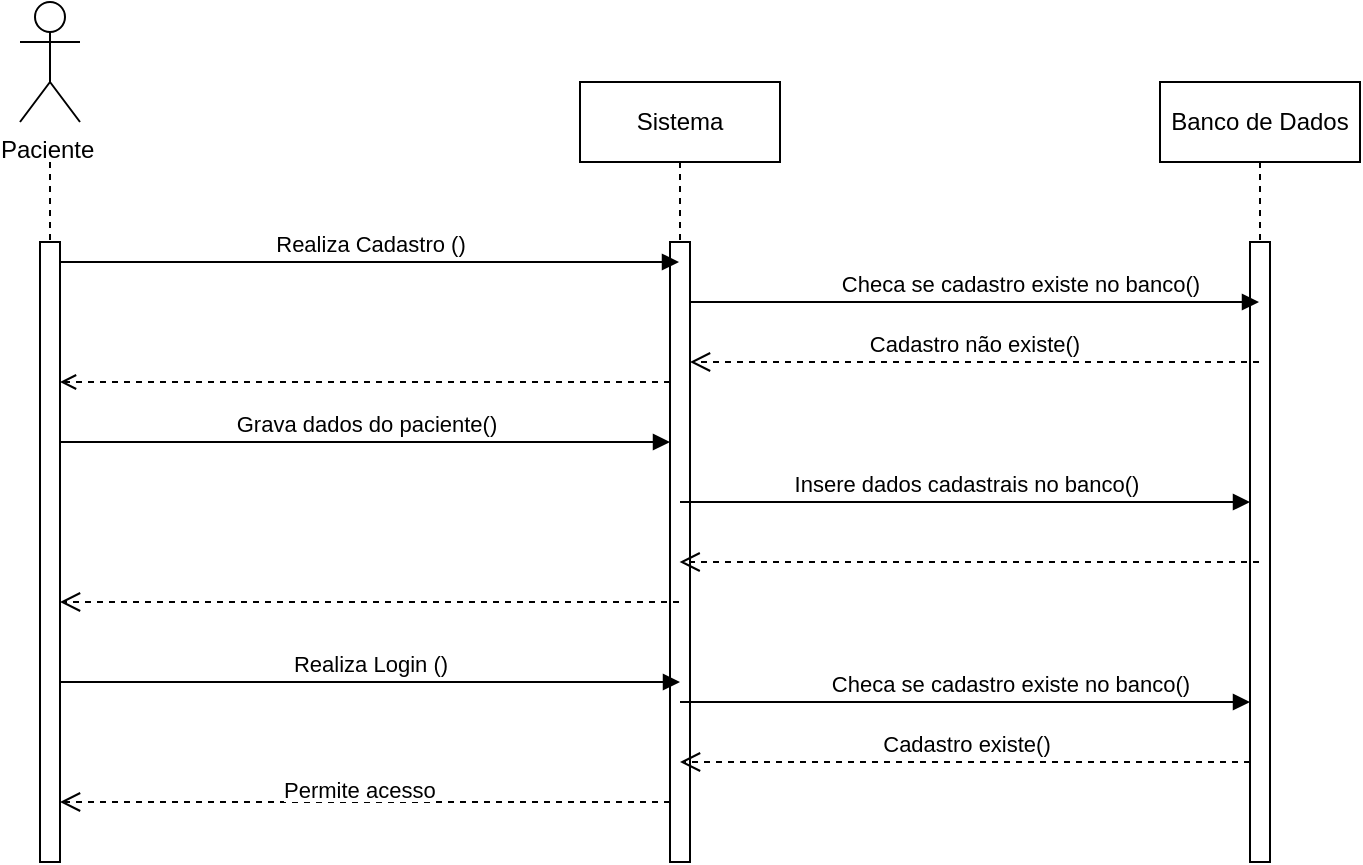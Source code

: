 <mxfile version="22.1.4" type="device">
  <diagram name="Page-1" id="2YBvvXClWsGukQMizWep">
    <mxGraphModel dx="1778" dy="508" grid="1" gridSize="10" guides="1" tooltips="1" connect="1" arrows="0" fold="1" page="1" pageScale="1" pageWidth="850" pageHeight="1100" math="0" shadow="0">
      <root>
        <mxCell id="0" />
        <mxCell id="1" parent="0" />
        <mxCell id="aM9ryv3xv72pqoxQDRHE-5" value="Sistema" style="shape=umlLifeline;perimeter=lifelinePerimeter;whiteSpace=wrap;html=1;container=0;dropTarget=0;collapsible=0;recursiveResize=0;outlineConnect=0;portConstraint=eastwest;newEdgeStyle={&quot;edgeStyle&quot;:&quot;elbowEdgeStyle&quot;,&quot;elbow&quot;:&quot;vertical&quot;,&quot;curved&quot;:0,&quot;rounded&quot;:0};" parent="1" vertex="1">
          <mxGeometry x="180" y="60" width="100" height="390" as="geometry" />
        </mxCell>
        <mxCell id="aM9ryv3xv72pqoxQDRHE-6" value="" style="html=1;points=[];perimeter=orthogonalPerimeter;outlineConnect=0;targetShapes=umlLifeline;portConstraint=eastwest;newEdgeStyle={&quot;edgeStyle&quot;:&quot;elbowEdgeStyle&quot;,&quot;elbow&quot;:&quot;vertical&quot;,&quot;curved&quot;:0,&quot;rounded&quot;:0};" parent="aM9ryv3xv72pqoxQDRHE-5" vertex="1">
          <mxGeometry x="45" y="80" width="10" height="310" as="geometry" />
        </mxCell>
        <mxCell id="aM9ryv3xv72pqoxQDRHE-7" value="Realiza Cadastro ()" style="html=1;verticalAlign=bottom;endArrow=block;edgeStyle=elbowEdgeStyle;elbow=vertical;curved=0;rounded=0;" parent="1" source="aM9ryv3xv72pqoxQDRHE-2" target="aM9ryv3xv72pqoxQDRHE-5" edge="1">
          <mxGeometry relative="1" as="geometry">
            <mxPoint y="130" as="sourcePoint" />
            <Array as="points">
              <mxPoint x="-10" y="150" />
            </Array>
            <mxPoint x="270" y="150" as="targetPoint" />
          </mxGeometry>
        </mxCell>
        <mxCell id="aM9ryv3xv72pqoxQDRHE-8" value="" style="html=1;verticalAlign=bottom;endArrow=open;dashed=1;edgeStyle=elbowEdgeStyle;elbow=vertical;curved=0;rounded=0;" parent="1" edge="1" target="aM9ryv3xv72pqoxQDRHE-2" source="aM9ryv3xv72pqoxQDRHE-6">
          <mxGeometry relative="1" as="geometry">
            <mxPoint x="-60" y="210" as="targetPoint" />
            <Array as="points">
              <mxPoint x="190" y="210" />
              <mxPoint x="-10" y="180" />
            </Array>
            <mxPoint x="270" y="140" as="sourcePoint" />
          </mxGeometry>
        </mxCell>
        <mxCell id="uBIizTdDM9OvcGCPrb0_-1" value="Banco de Dados" style="shape=umlLifeline;perimeter=lifelinePerimeter;whiteSpace=wrap;html=1;container=0;dropTarget=0;collapsible=0;recursiveResize=0;outlineConnect=0;portConstraint=eastwest;newEdgeStyle={&quot;edgeStyle&quot;:&quot;elbowEdgeStyle&quot;,&quot;elbow&quot;:&quot;vertical&quot;,&quot;curved&quot;:0,&quot;rounded&quot;:0};" parent="1" vertex="1">
          <mxGeometry x="470" y="60" width="100" height="390" as="geometry" />
        </mxCell>
        <mxCell id="uBIizTdDM9OvcGCPrb0_-2" value="" style="html=1;points=[];perimeter=orthogonalPerimeter;outlineConnect=0;targetShapes=umlLifeline;portConstraint=eastwest;newEdgeStyle={&quot;edgeStyle&quot;:&quot;elbowEdgeStyle&quot;,&quot;elbow&quot;:&quot;vertical&quot;,&quot;curved&quot;:0,&quot;rounded&quot;:0};" parent="uBIizTdDM9OvcGCPrb0_-1" vertex="1">
          <mxGeometry x="45" y="80" width="10" height="310" as="geometry" />
        </mxCell>
        <mxCell id="uBIizTdDM9OvcGCPrb0_-3" value="Checa se cadastro existe no banco()" style="html=1;verticalAlign=bottom;endArrow=block;edgeStyle=elbowEdgeStyle;elbow=vertical;curved=0;rounded=0;" parent="1" edge="1" target="uBIizTdDM9OvcGCPrb0_-1">
          <mxGeometry x="0.158" relative="1" as="geometry">
            <mxPoint x="235" y="170" as="sourcePoint" />
            <Array as="points">
              <mxPoint x="320" y="170" />
            </Array>
            <mxPoint x="425" y="170" as="targetPoint" />
            <mxPoint as="offset" />
          </mxGeometry>
        </mxCell>
        <mxCell id="uBIizTdDM9OvcGCPrb0_-4" value="Cadastro não existe()" style="html=1;verticalAlign=bottom;endArrow=open;dashed=1;endSize=8;edgeStyle=elbowEdgeStyle;elbow=vertical;curved=0;rounded=0;" parent="1" edge="1" target="aM9ryv3xv72pqoxQDRHE-6" source="uBIizTdDM9OvcGCPrb0_-1">
          <mxGeometry relative="1" as="geometry">
            <mxPoint x="240" y="200" as="targetPoint" />
            <Array as="points">
              <mxPoint x="415" y="200" />
            </Array>
            <mxPoint x="500" y="200" as="sourcePoint" />
            <mxPoint as="offset" />
          </mxGeometry>
        </mxCell>
        <mxCell id="uBIizTdDM9OvcGCPrb0_-5" value="" style="html=1;verticalAlign=bottom;endArrow=open;dashed=1;endSize=8;edgeStyle=elbowEdgeStyle;elbow=vertical;curved=0;rounded=0;" edge="1" parent="1">
          <mxGeometry x="-0.158" y="-10" relative="1" as="geometry">
            <mxPoint x="229.81" y="300" as="targetPoint" />
            <Array as="points">
              <mxPoint x="395" y="300" />
            </Array>
            <mxPoint x="519.5" y="300" as="sourcePoint" />
            <mxPoint as="offset" />
          </mxGeometry>
        </mxCell>
        <mxCell id="uBIizTdDM9OvcGCPrb0_-6" value="Grava dados do paciente()" style="html=1;verticalAlign=bottom;endArrow=block;edgeStyle=elbowEdgeStyle;elbow=vertical;curved=0;rounded=0;" parent="1" target="aM9ryv3xv72pqoxQDRHE-6" edge="1" source="aM9ryv3xv72pqoxQDRHE-2">
          <mxGeometry relative="1" as="geometry">
            <mxPoint x="90" y="210" as="sourcePoint" />
            <Array as="points">
              <mxPoint x="200" y="240" />
              <mxPoint x="185" y="210" />
            </Array>
            <mxPoint x="290" y="210" as="targetPoint" />
          </mxGeometry>
        </mxCell>
        <mxCell id="uBIizTdDM9OvcGCPrb0_-7" value="Insere dados cadastrais no banco()" style="html=1;verticalAlign=bottom;endArrow=block;edgeStyle=elbowEdgeStyle;elbow=vertical;curved=0;rounded=0;" parent="1" edge="1" target="uBIizTdDM9OvcGCPrb0_-2" source="aM9ryv3xv72pqoxQDRHE-5">
          <mxGeometry relative="1" as="geometry">
            <mxPoint x="300" y="270" as="sourcePoint" />
            <Array as="points">
              <mxPoint x="395" y="270" />
            </Array>
            <mxPoint x="500" y="270" as="targetPoint" />
          </mxGeometry>
        </mxCell>
        <mxCell id="fDFw99drcJr0KW-ql5dj-1" value="" style="html=1;verticalAlign=bottom;endArrow=open;dashed=1;endSize=8;edgeStyle=elbowEdgeStyle;elbow=vertical;curved=0;rounded=0;" edge="1" parent="1">
          <mxGeometry relative="1" as="geometry">
            <mxPoint x="-80" y="320" as="targetPoint" />
            <Array as="points">
              <mxPoint x="160" y="320" />
              <mxPoint x="130" y="300" />
              <mxPoint x="140" y="300" />
              <mxPoint x="-30" y="270" />
              <mxPoint x="250" y="270" />
              <mxPoint x="140" y="320" />
              <mxPoint x="185" y="260" />
            </Array>
            <mxPoint x="229.5" y="320" as="sourcePoint" />
            <mxPoint as="offset" />
          </mxGeometry>
        </mxCell>
        <mxCell id="fDFw99drcJr0KW-ql5dj-3" value="Paciente&amp;nbsp;" style="shape=umlActor;verticalLabelPosition=bottom;verticalAlign=top;html=1;" vertex="1" parent="1">
          <mxGeometry x="-100" y="20" width="30" height="60" as="geometry" />
        </mxCell>
        <mxCell id="aM9ryv3xv72pqoxQDRHE-2" value="" style="html=1;points=[];perimeter=orthogonalPerimeter;outlineConnect=0;targetShapes=umlLifeline;portConstraint=eastwest;newEdgeStyle={&quot;edgeStyle&quot;:&quot;elbowEdgeStyle&quot;,&quot;elbow&quot;:&quot;vertical&quot;,&quot;curved&quot;:0,&quot;rounded&quot;:0};" parent="1" vertex="1">
          <mxGeometry x="-90" y="140" width="10" height="310" as="geometry" />
        </mxCell>
        <mxCell id="fDFw99drcJr0KW-ql5dj-13" value="" style="endArrow=none;dashed=1;html=1;rounded=0;" edge="1" parent="1" target="aM9ryv3xv72pqoxQDRHE-2">
          <mxGeometry width="50" height="50" relative="1" as="geometry">
            <mxPoint x="-85" y="100" as="sourcePoint" />
            <mxPoint x="-85" y="140" as="targetPoint" />
          </mxGeometry>
        </mxCell>
        <mxCell id="fDFw99drcJr0KW-ql5dj-15" value="Realiza Login ()" style="html=1;verticalAlign=bottom;endArrow=block;edgeStyle=elbowEdgeStyle;elbow=vertical;curved=0;rounded=0;" edge="1" parent="1">
          <mxGeometry relative="1" as="geometry">
            <mxPoint x="-80" y="360" as="sourcePoint" />
            <Array as="points">
              <mxPoint x="-10" y="360" />
            </Array>
            <mxPoint x="230" y="360" as="targetPoint" />
          </mxGeometry>
        </mxCell>
        <mxCell id="fDFw99drcJr0KW-ql5dj-17" value="Checa se cadastro existe no banco()" style="html=1;verticalAlign=bottom;endArrow=block;edgeStyle=elbowEdgeStyle;elbow=vertical;curved=0;rounded=0;" edge="1" parent="1" source="aM9ryv3xv72pqoxQDRHE-5">
          <mxGeometry x="0.158" relative="1" as="geometry">
            <mxPoint x="270" y="370" as="sourcePoint" />
            <Array as="points">
              <mxPoint x="315" y="370" />
            </Array>
            <mxPoint x="515" y="370" as="targetPoint" />
            <mxPoint as="offset" />
          </mxGeometry>
        </mxCell>
        <mxCell id="fDFw99drcJr0KW-ql5dj-19" value="Cadastro existe()" style="html=1;verticalAlign=bottom;endArrow=open;dashed=1;endSize=8;edgeStyle=elbowEdgeStyle;elbow=vertical;curved=0;rounded=0;" edge="1" parent="1">
          <mxGeometry relative="1" as="geometry">
            <mxPoint x="230" y="400" as="targetPoint" />
            <Array as="points">
              <mxPoint x="410" y="400" />
            </Array>
            <mxPoint x="515" y="400" as="sourcePoint" />
            <mxPoint as="offset" />
          </mxGeometry>
        </mxCell>
        <mxCell id="fDFw99drcJr0KW-ql5dj-20" value="" style="html=1;verticalAlign=bottom;endArrow=open;dashed=1;endSize=8;edgeStyle=elbowEdgeStyle;elbow=vertical;curved=0;rounded=0;" edge="1" parent="1" source="aM9ryv3xv72pqoxQDRHE-6">
          <mxGeometry relative="1" as="geometry">
            <mxPoint x="-80" y="420" as="targetPoint" />
            <Array as="points">
              <mxPoint x="160" y="420" />
              <mxPoint x="130" y="400" />
              <mxPoint x="140" y="400" />
              <mxPoint x="-30" y="370" />
              <mxPoint x="250" y="370" />
              <mxPoint x="140" y="420" />
              <mxPoint x="185" y="360" />
            </Array>
            <mxPoint x="220" y="420" as="sourcePoint" />
            <mxPoint as="offset" />
          </mxGeometry>
        </mxCell>
        <mxCell id="fDFw99drcJr0KW-ql5dj-22" value="&lt;span style=&quot;color: rgb(0, 0, 0); font-family: Helvetica; font-size: 11px; font-style: normal; font-variant-ligatures: normal; font-variant-caps: normal; font-weight: 400; letter-spacing: normal; orphans: 2; text-align: center; text-indent: 0px; text-transform: none; widows: 2; word-spacing: 0px; -webkit-text-stroke-width: 0px; background-color: rgb(255, 255, 255); text-decoration-thickness: initial; text-decoration-style: initial; text-decoration-color: initial; float: none; display: inline !important;&quot;&gt;Permite acesso&lt;/span&gt;" style="text;whiteSpace=wrap;html=1;" vertex="1" parent="1">
          <mxGeometry x="30" y="400" width="110" height="40" as="geometry" />
        </mxCell>
      </root>
    </mxGraphModel>
  </diagram>
</mxfile>
